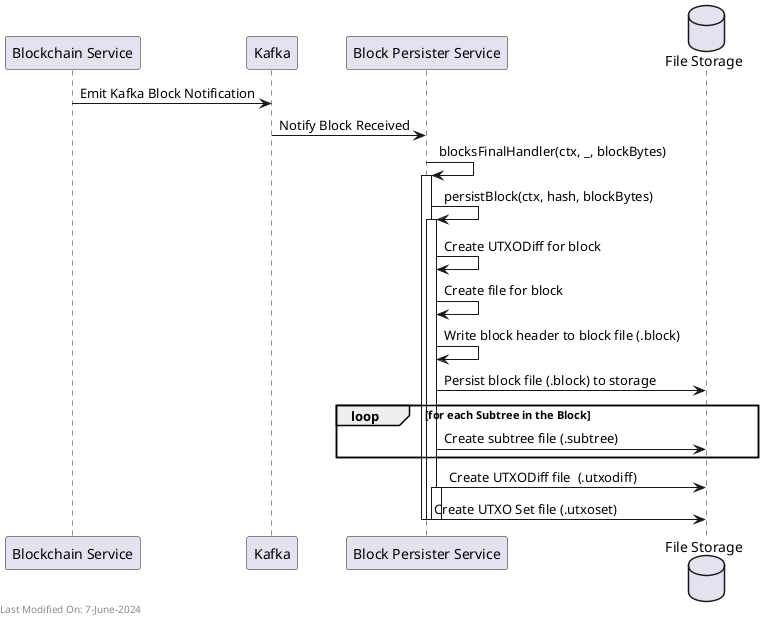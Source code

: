 @startuml
participant "Blockchain Service" as Blockchain
participant "Kafka" as Kafka
participant "Block Persister Service" as BlockPersister
database "File Storage" as FileStorage

Blockchain -> Kafka: Emit Kafka Block Notification
Kafka -> BlockPersister: Notify Block Received
BlockPersister -> BlockPersister: blocksFinalHandler(ctx, _, blockBytes)
activate BlockPersister
BlockPersister -> BlockPersister: persistBlock(ctx, hash, blockBytes)
activate BlockPersister
BlockPersister -> BlockPersister: Create UTXODiff for block


BlockPersister -> BlockPersister: Create file for block
BlockPersister -> BlockPersister: Write block header to block file (.block)
BlockPersister -> FileStorage: Persist block file (.block) to storage

loop for each Subtree in the Block
    BlockPersister -> FileStorage: Create subtree file (.subtree)
end

BlockPersister -> FileStorage: Create UTXODiff file  (.utxodiff)

activate BlockPersister
BlockPersister -> FileStorage: Create UTXO Set file (.utxoset)
deactivate BlockPersister


deactivate BlockPersister
deactivate BlockPersister


left footer Last Modified On: 7-June-2024

@enduml
